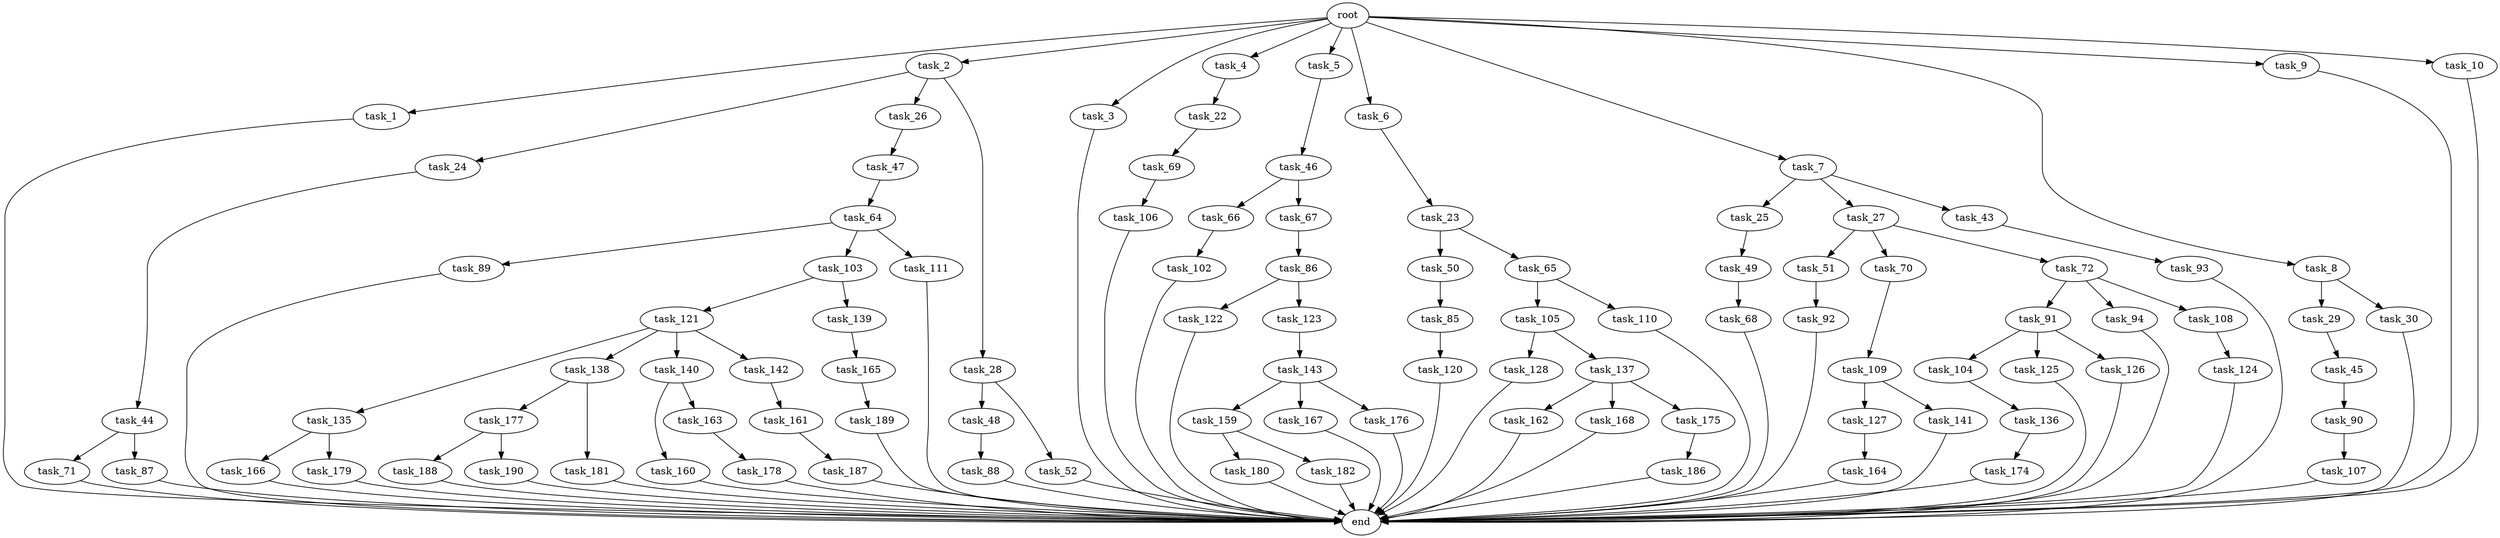 digraph G {
  root [size="0.000000"];
  task_1 [size="2.048000"];
  task_2 [size="2.048000"];
  task_3 [size="2.048000"];
  task_4 [size="2.048000"];
  task_5 [size="2.048000"];
  task_6 [size="2.048000"];
  task_7 [size="2.048000"];
  task_8 [size="2.048000"];
  task_9 [size="2.048000"];
  task_10 [size="2.048000"];
  task_22 [size="841813590.016000"];
  task_23 [size="429496729.600000"];
  task_24 [size="1391569403.904000"];
  task_25 [size="841813590.016000"];
  task_26 [size="1391569403.904000"];
  task_27 [size="841813590.016000"];
  task_28 [size="1391569403.904000"];
  task_29 [size="618475290.624000"];
  task_30 [size="618475290.624000"];
  task_43 [size="841813590.016000"];
  task_44 [size="1391569403.904000"];
  task_45 [size="274877906.944000"];
  task_46 [size="1391569403.904000"];
  task_47 [size="429496729.600000"];
  task_48 [size="618475290.624000"];
  task_49 [size="429496729.600000"];
  task_50 [size="429496729.600000"];
  task_51 [size="618475290.624000"];
  task_52 [size="618475290.624000"];
  task_64 [size="68719476.736000"];
  task_65 [size="429496729.600000"];
  task_66 [size="274877906.944000"];
  task_67 [size="274877906.944000"];
  task_68 [size="154618822.656000"];
  task_69 [size="429496729.600000"];
  task_70 [size="618475290.624000"];
  task_71 [size="841813590.016000"];
  task_72 [size="618475290.624000"];
  task_85 [size="274877906.944000"];
  task_86 [size="1717986918.400000"];
  task_87 [size="841813590.016000"];
  task_88 [size="618475290.624000"];
  task_89 [size="841813590.016000"];
  task_90 [size="841813590.016000"];
  task_91 [size="1391569403.904000"];
  task_92 [size="618475290.624000"];
  task_93 [size="68719476.736000"];
  task_94 [size="1391569403.904000"];
  task_102 [size="1391569403.904000"];
  task_103 [size="841813590.016000"];
  task_104 [size="1717986918.400000"];
  task_105 [size="618475290.624000"];
  task_106 [size="1099511627.776000"];
  task_107 [size="841813590.016000"];
  task_108 [size="1391569403.904000"];
  task_109 [size="1391569403.904000"];
  task_110 [size="618475290.624000"];
  task_111 [size="841813590.016000"];
  task_120 [size="841813590.016000"];
  task_121 [size="274877906.944000"];
  task_122 [size="841813590.016000"];
  task_123 [size="841813590.016000"];
  task_124 [size="68719476.736000"];
  task_125 [size="1717986918.400000"];
  task_126 [size="1717986918.400000"];
  task_127 [size="841813590.016000"];
  task_128 [size="1391569403.904000"];
  task_135 [size="429496729.600000"];
  task_136 [size="154618822.656000"];
  task_137 [size="1391569403.904000"];
  task_138 [size="429496729.600000"];
  task_139 [size="274877906.944000"];
  task_140 [size="429496729.600000"];
  task_141 [size="841813590.016000"];
  task_142 [size="429496729.600000"];
  task_143 [size="1717986918.400000"];
  task_159 [size="68719476.736000"];
  task_160 [size="841813590.016000"];
  task_161 [size="429496729.600000"];
  task_162 [size="1391569403.904000"];
  task_163 [size="841813590.016000"];
  task_164 [size="1717986918.400000"];
  task_165 [size="68719476.736000"];
  task_166 [size="1099511627.776000"];
  task_167 [size="68719476.736000"];
  task_168 [size="1391569403.904000"];
  task_174 [size="1099511627.776000"];
  task_175 [size="1391569403.904000"];
  task_176 [size="68719476.736000"];
  task_177 [size="68719476.736000"];
  task_178 [size="154618822.656000"];
  task_179 [size="1099511627.776000"];
  task_180 [size="274877906.944000"];
  task_181 [size="68719476.736000"];
  task_182 [size="274877906.944000"];
  task_186 [size="841813590.016000"];
  task_187 [size="1099511627.776000"];
  task_188 [size="1099511627.776000"];
  task_189 [size="68719476.736000"];
  task_190 [size="1099511627.776000"];
  end [size="0.000000"];

  root -> task_1 [size="1.000000"];
  root -> task_2 [size="1.000000"];
  root -> task_3 [size="1.000000"];
  root -> task_4 [size="1.000000"];
  root -> task_5 [size="1.000000"];
  root -> task_6 [size="1.000000"];
  root -> task_7 [size="1.000000"];
  root -> task_8 [size="1.000000"];
  root -> task_9 [size="1.000000"];
  root -> task_10 [size="1.000000"];
  task_1 -> end [size="1.000000"];
  task_2 -> task_24 [size="679477248.000000"];
  task_2 -> task_26 [size="679477248.000000"];
  task_2 -> task_28 [size="679477248.000000"];
  task_3 -> end [size="1.000000"];
  task_4 -> task_22 [size="411041792.000000"];
  task_5 -> task_46 [size="679477248.000000"];
  task_6 -> task_23 [size="209715200.000000"];
  task_7 -> task_25 [size="411041792.000000"];
  task_7 -> task_27 [size="411041792.000000"];
  task_7 -> task_43 [size="411041792.000000"];
  task_8 -> task_29 [size="301989888.000000"];
  task_8 -> task_30 [size="301989888.000000"];
  task_9 -> end [size="1.000000"];
  task_10 -> end [size="1.000000"];
  task_22 -> task_69 [size="209715200.000000"];
  task_23 -> task_50 [size="209715200.000000"];
  task_23 -> task_65 [size="209715200.000000"];
  task_24 -> task_44 [size="679477248.000000"];
  task_25 -> task_49 [size="209715200.000000"];
  task_26 -> task_47 [size="209715200.000000"];
  task_27 -> task_51 [size="301989888.000000"];
  task_27 -> task_70 [size="301989888.000000"];
  task_27 -> task_72 [size="301989888.000000"];
  task_28 -> task_48 [size="301989888.000000"];
  task_28 -> task_52 [size="301989888.000000"];
  task_29 -> task_45 [size="134217728.000000"];
  task_30 -> end [size="1.000000"];
  task_43 -> task_93 [size="33554432.000000"];
  task_44 -> task_71 [size="411041792.000000"];
  task_44 -> task_87 [size="411041792.000000"];
  task_45 -> task_90 [size="411041792.000000"];
  task_46 -> task_66 [size="134217728.000000"];
  task_46 -> task_67 [size="134217728.000000"];
  task_47 -> task_64 [size="33554432.000000"];
  task_48 -> task_88 [size="301989888.000000"];
  task_49 -> task_68 [size="75497472.000000"];
  task_50 -> task_85 [size="134217728.000000"];
  task_51 -> task_92 [size="301989888.000000"];
  task_52 -> end [size="1.000000"];
  task_64 -> task_89 [size="411041792.000000"];
  task_64 -> task_103 [size="411041792.000000"];
  task_64 -> task_111 [size="411041792.000000"];
  task_65 -> task_105 [size="301989888.000000"];
  task_65 -> task_110 [size="301989888.000000"];
  task_66 -> task_102 [size="679477248.000000"];
  task_67 -> task_86 [size="838860800.000000"];
  task_68 -> end [size="1.000000"];
  task_69 -> task_106 [size="536870912.000000"];
  task_70 -> task_109 [size="679477248.000000"];
  task_71 -> end [size="1.000000"];
  task_72 -> task_91 [size="679477248.000000"];
  task_72 -> task_94 [size="679477248.000000"];
  task_72 -> task_108 [size="679477248.000000"];
  task_85 -> task_120 [size="411041792.000000"];
  task_86 -> task_122 [size="411041792.000000"];
  task_86 -> task_123 [size="411041792.000000"];
  task_87 -> end [size="1.000000"];
  task_88 -> end [size="1.000000"];
  task_89 -> end [size="1.000000"];
  task_90 -> task_107 [size="411041792.000000"];
  task_91 -> task_104 [size="838860800.000000"];
  task_91 -> task_125 [size="838860800.000000"];
  task_91 -> task_126 [size="838860800.000000"];
  task_92 -> end [size="1.000000"];
  task_93 -> end [size="1.000000"];
  task_94 -> end [size="1.000000"];
  task_102 -> end [size="1.000000"];
  task_103 -> task_121 [size="134217728.000000"];
  task_103 -> task_139 [size="134217728.000000"];
  task_104 -> task_136 [size="75497472.000000"];
  task_105 -> task_128 [size="679477248.000000"];
  task_105 -> task_137 [size="679477248.000000"];
  task_106 -> end [size="1.000000"];
  task_107 -> end [size="1.000000"];
  task_108 -> task_124 [size="33554432.000000"];
  task_109 -> task_127 [size="411041792.000000"];
  task_109 -> task_141 [size="411041792.000000"];
  task_110 -> end [size="1.000000"];
  task_111 -> end [size="1.000000"];
  task_120 -> end [size="1.000000"];
  task_121 -> task_135 [size="209715200.000000"];
  task_121 -> task_138 [size="209715200.000000"];
  task_121 -> task_140 [size="209715200.000000"];
  task_121 -> task_142 [size="209715200.000000"];
  task_122 -> end [size="1.000000"];
  task_123 -> task_143 [size="838860800.000000"];
  task_124 -> end [size="1.000000"];
  task_125 -> end [size="1.000000"];
  task_126 -> end [size="1.000000"];
  task_127 -> task_164 [size="838860800.000000"];
  task_128 -> end [size="1.000000"];
  task_135 -> task_166 [size="536870912.000000"];
  task_135 -> task_179 [size="536870912.000000"];
  task_136 -> task_174 [size="536870912.000000"];
  task_137 -> task_162 [size="679477248.000000"];
  task_137 -> task_168 [size="679477248.000000"];
  task_137 -> task_175 [size="679477248.000000"];
  task_138 -> task_177 [size="33554432.000000"];
  task_138 -> task_181 [size="33554432.000000"];
  task_139 -> task_165 [size="33554432.000000"];
  task_140 -> task_160 [size="411041792.000000"];
  task_140 -> task_163 [size="411041792.000000"];
  task_141 -> end [size="1.000000"];
  task_142 -> task_161 [size="209715200.000000"];
  task_143 -> task_159 [size="33554432.000000"];
  task_143 -> task_167 [size="33554432.000000"];
  task_143 -> task_176 [size="33554432.000000"];
  task_159 -> task_180 [size="134217728.000000"];
  task_159 -> task_182 [size="134217728.000000"];
  task_160 -> end [size="1.000000"];
  task_161 -> task_187 [size="536870912.000000"];
  task_162 -> end [size="1.000000"];
  task_163 -> task_178 [size="75497472.000000"];
  task_164 -> end [size="1.000000"];
  task_165 -> task_189 [size="33554432.000000"];
  task_166 -> end [size="1.000000"];
  task_167 -> end [size="1.000000"];
  task_168 -> end [size="1.000000"];
  task_174 -> end [size="1.000000"];
  task_175 -> task_186 [size="411041792.000000"];
  task_176 -> end [size="1.000000"];
  task_177 -> task_188 [size="536870912.000000"];
  task_177 -> task_190 [size="536870912.000000"];
  task_178 -> end [size="1.000000"];
  task_179 -> end [size="1.000000"];
  task_180 -> end [size="1.000000"];
  task_181 -> end [size="1.000000"];
  task_182 -> end [size="1.000000"];
  task_186 -> end [size="1.000000"];
  task_187 -> end [size="1.000000"];
  task_188 -> end [size="1.000000"];
  task_189 -> end [size="1.000000"];
  task_190 -> end [size="1.000000"];
}

